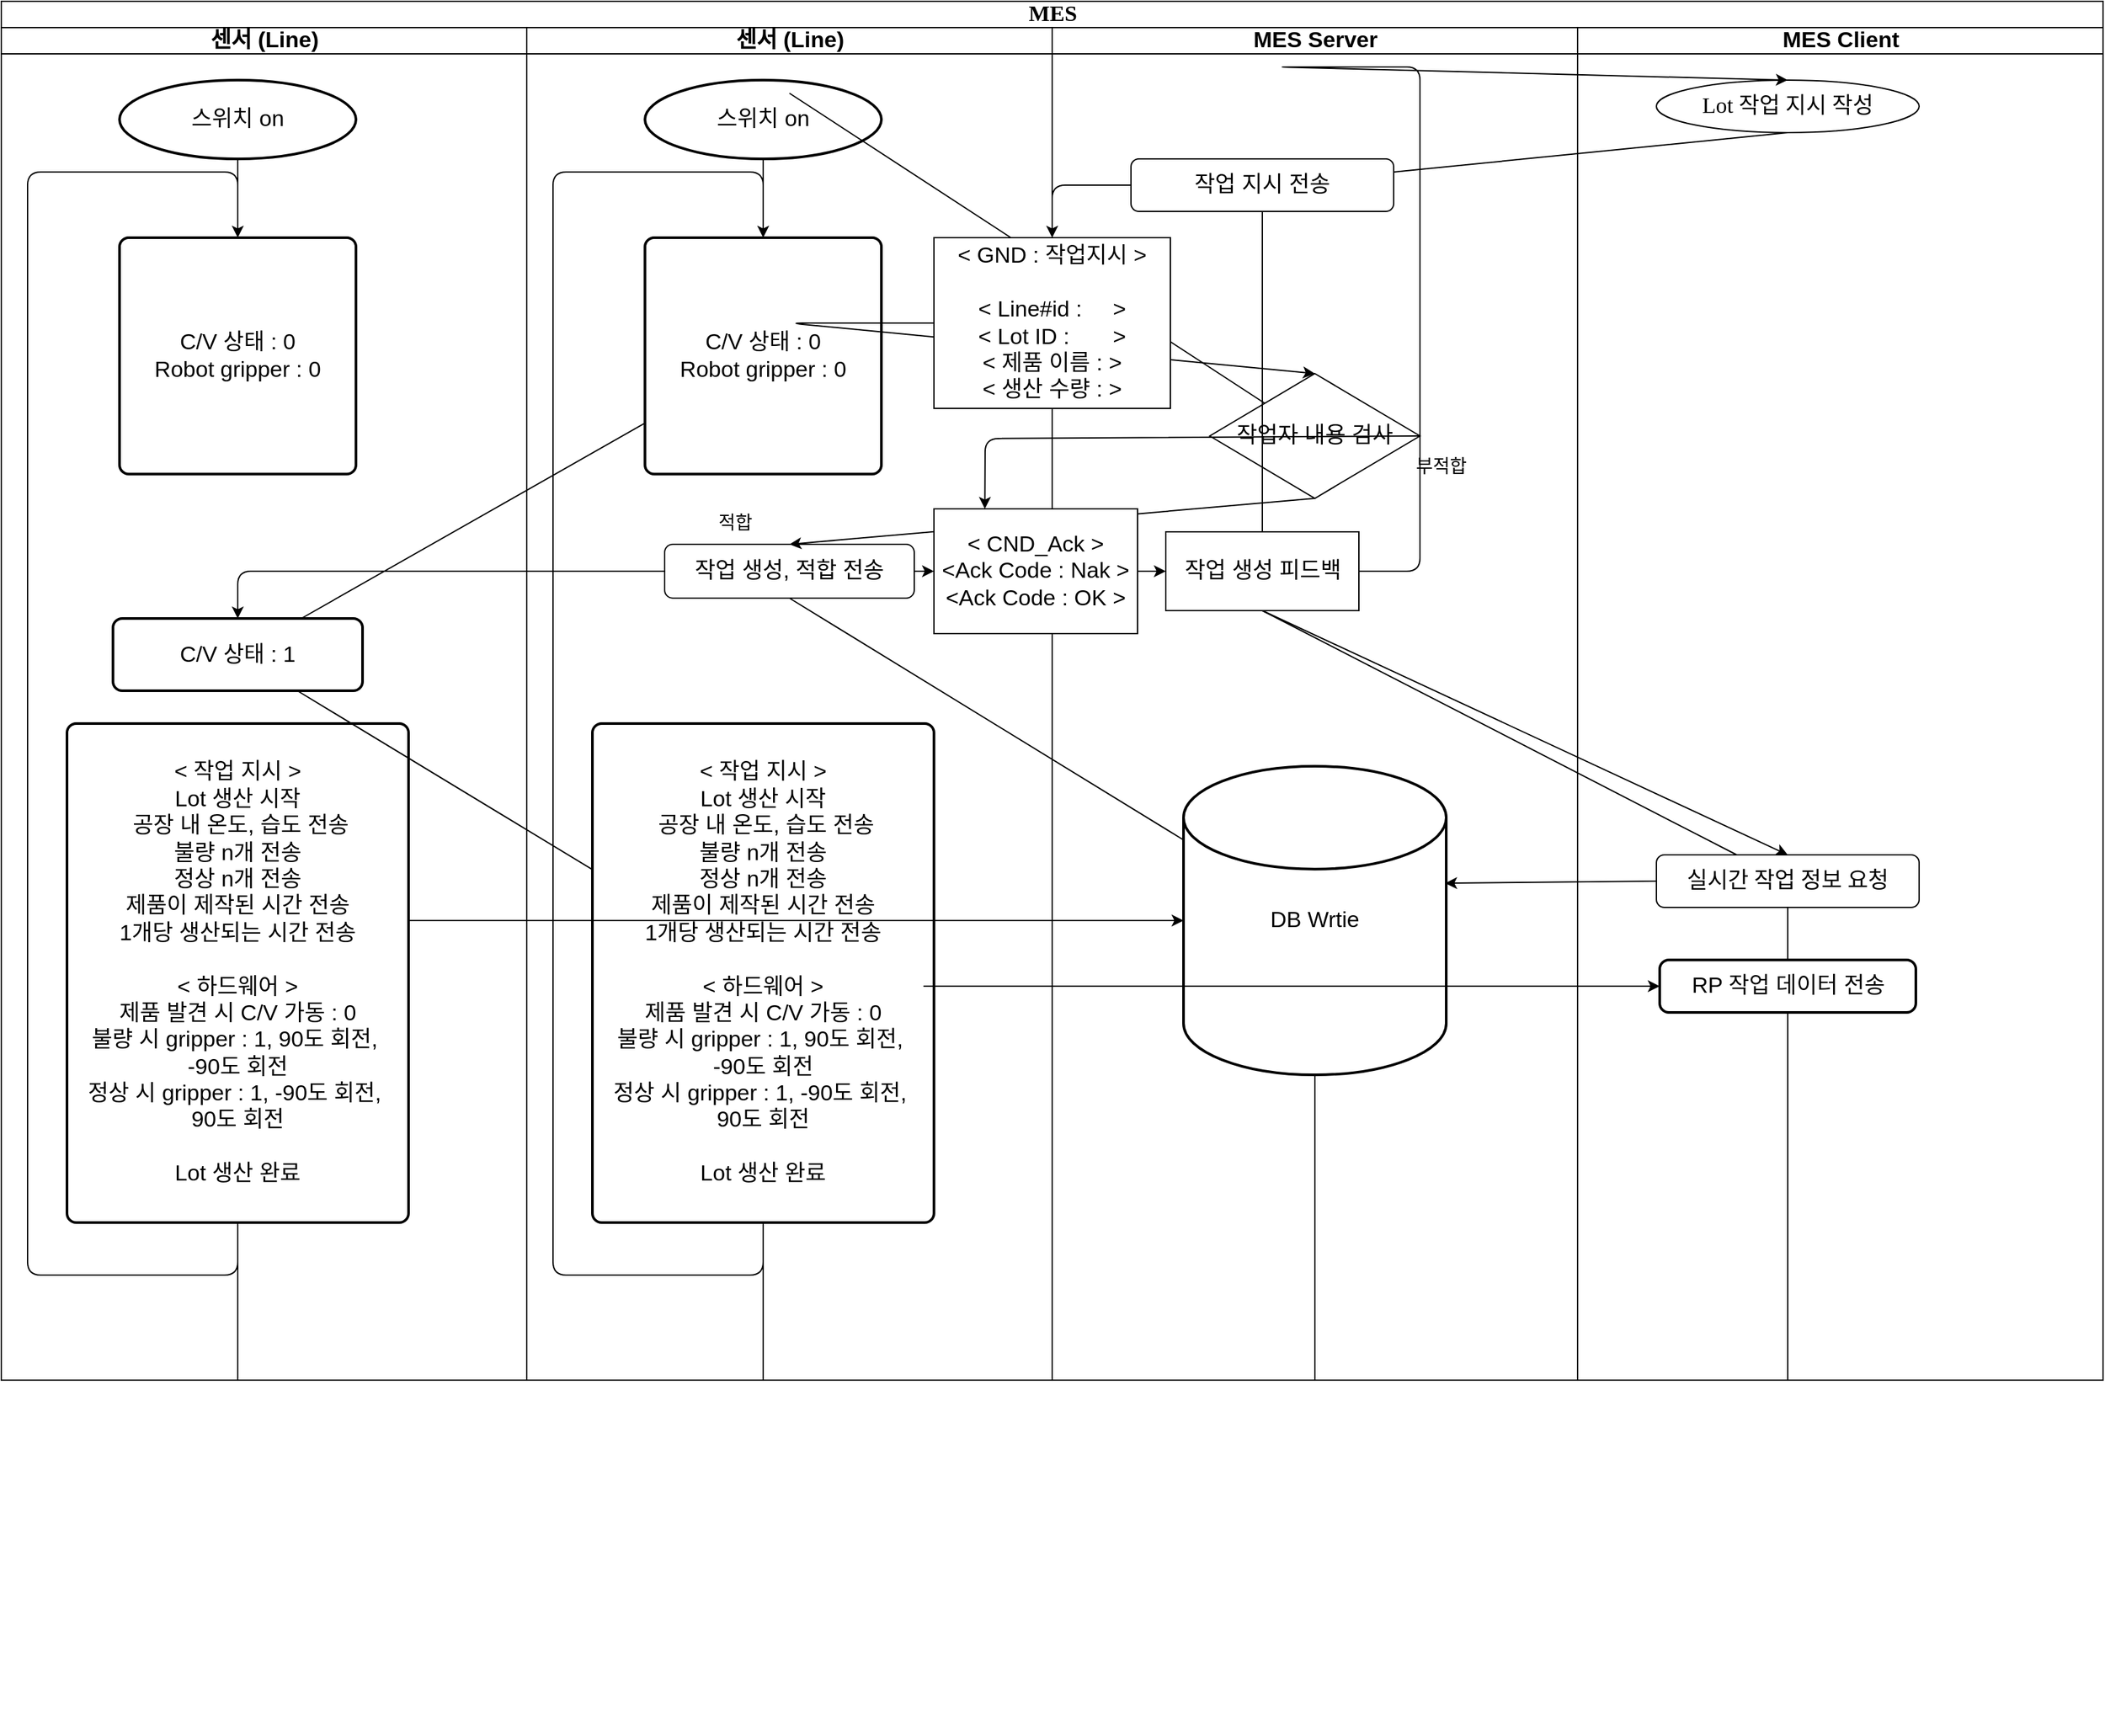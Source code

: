 <mxfile version="12.0.0" type="google" pages="2"><diagram name="Page-1" id="74e2e168-ea6b-b213-b513-2b3c1d86103e"><mxGraphModel dx="1264" dy="566" grid="1" gridSize="10" guides="1" tooltips="1" connect="1" arrows="1" fold="1" page="1" pageScale="1" pageWidth="1169" pageHeight="827" background="#ffffff" math="0" shadow="0"><root><mxCell id="0"/><mxCell id="1" parent="0"/><mxCell id="gubwPA5JRi_TpJEfl_C_-16" value="" style="endArrow=classic;html=1;fontSize=17;exitX=1;exitY=0.5;exitDx=0;exitDy=0;entryX=0;entryY=0.5;entryDx=0;entryDy=0;" parent="1" source="vk9GeCcRr89rzRbJuQPP-20" target="gubwPA5JRi_TpJEfl_C_-3" edge="1"><mxGeometry width="50" height="50" relative="1" as="geometry"><mxPoint x="40" y="1020" as="sourcePoint"/><mxPoint x="940" y="499" as="targetPoint"/></mxGeometry></mxCell><mxCell id="vk9GeCcRr89rzRbJuQPP-17" value="" style="group;direction=west;fontSize=17;fillColor=none;" parent="1" connectable="0" vertex="1"><mxGeometry x="40" y="50" width="1200" height="1320" as="geometry"/></mxCell><mxCell id="77e6c97f196da883-1" value="MES" style="swimlane;html=1;childLayout=stackLayout;startSize=20;rounded=0;shadow=0;labelBackgroundColor=none;strokeColor=#000000;strokeWidth=1;fillColor=#ffffff;fontFamily=Verdana;fontSize=17;fontColor=#000000;align=center;" parent="vk9GeCcRr89rzRbJuQPP-17" vertex="1"><mxGeometry width="1600" height="1050" as="geometry"/></mxCell><mxCell id="Pvxcg1x55W-fdGWpypqt-1" value="센서 (Line)" style="swimlane;html=1;startSize=20;fontSize=17;" vertex="1" parent="77e6c97f196da883-1"><mxGeometry y="20" width="400" height="1030" as="geometry"/></mxCell><mxCell id="Pvxcg1x55W-fdGWpypqt-2" value="" style="endArrow=none;html=1;fontSize=17;" edge="1" parent="Pvxcg1x55W-fdGWpypqt-1" source="Pvxcg1x55W-fdGWpypqt-6"><mxGeometry width="50" height="50" relative="1" as="geometry"><mxPoint x="180" y="1170" as="sourcePoint"/><mxPoint x="180" y="50" as="targetPoint"/></mxGeometry></mxCell><mxCell id="Pvxcg1x55W-fdGWpypqt-3" value="C/V 상태 : 0&lt;br&gt;Robot gripper : 0" style="rounded=1;whiteSpace=wrap;html=1;absoluteArcSize=1;arcSize=14;strokeWidth=2;fontSize=17;" vertex="1" parent="Pvxcg1x55W-fdGWpypqt-1"><mxGeometry x="90" y="160" width="180" height="180" as="geometry"/></mxCell><mxCell id="Pvxcg1x55W-fdGWpypqt-4" value="&amp;lt; 작업 지시 &amp;gt;&lt;br style=&quot;font-size: 17px&quot;&gt;Lot 생산 시작&lt;br style=&quot;font-size: 17px&quot;&gt;&amp;nbsp;공장 내 온도, 습도 전송&lt;br style=&quot;font-size: 17px&quot;&gt;불량 n개 전송&lt;br style=&quot;font-size: 17px&quot;&gt;정상 n개 전송&lt;br style=&quot;font-size: 17px&quot;&gt;제품이 제작된 시간 전송&lt;br&gt;1개당 생산되는 시간 전송&lt;br&gt;&lt;br&gt;&amp;lt; 하드웨어 &amp;gt;&lt;br&gt;제품 발견 시 C/V 가동 : 0&lt;br&gt;불량 시 gripper : 1, 90도 회전,&amp;nbsp;&lt;br&gt;-90도 회전&lt;br&gt;정상 시 gripper : 1, -90도 회전,&amp;nbsp;&lt;br&gt;90도 회전&lt;br&gt;&lt;br style=&quot;font-size: 17px&quot;&gt;Lot 생산 완료" style="rounded=1;whiteSpace=wrap;html=1;absoluteArcSize=1;arcSize=14;strokeWidth=2;fontSize=17;" vertex="1" parent="Pvxcg1x55W-fdGWpypqt-1"><mxGeometry x="50" y="530" width="260" height="380" as="geometry"/></mxCell><mxCell id="Pvxcg1x55W-fdGWpypqt-5" value="" style="endArrow=none;html=1;fontSize=17;" edge="1" parent="Pvxcg1x55W-fdGWpypqt-1" target="Pvxcg1x55W-fdGWpypqt-4"><mxGeometry width="50" height="50" relative="1" as="geometry"><mxPoint x="180" y="1030" as="sourcePoint"/><mxPoint x="220" y="330" as="targetPoint"/></mxGeometry></mxCell><mxCell id="Pvxcg1x55W-fdGWpypqt-6" value="스위치 on" style="strokeWidth=2;html=1;shape=mxgraph.flowchart.start_1;whiteSpace=wrap;fontSize=17;" vertex="1" parent="Pvxcg1x55W-fdGWpypqt-1"><mxGeometry x="90" y="40" width="180" height="60" as="geometry"/></mxCell><mxCell id="Pvxcg1x55W-fdGWpypqt-7" value="" style="endArrow=none;html=1;fontSize=17;" edge="1" parent="Pvxcg1x55W-fdGWpypqt-1" source="Pvxcg1x55W-fdGWpypqt-3" target="Pvxcg1x55W-fdGWpypqt-6"><mxGeometry width="50" height="50" relative="1" as="geometry"><mxPoint x="220" y="190" as="sourcePoint"/><mxPoint x="220" y="120" as="targetPoint"/></mxGeometry></mxCell><mxCell id="Pvxcg1x55W-fdGWpypqt-8" value="" style="endArrow=classic;html=1;fontSize=17;exitX=0.5;exitY=1;exitDx=0;exitDy=0;entryX=0.5;entryY=0;entryDx=0;entryDy=0;" edge="1" parent="Pvxcg1x55W-fdGWpypqt-1" source="Pvxcg1x55W-fdGWpypqt-4" target="Pvxcg1x55W-fdGWpypqt-3"><mxGeometry width="50" height="50" relative="1" as="geometry"><mxPoint y="1370" as="sourcePoint"/><mxPoint x="20" y="110" as="targetPoint"/><Array as="points"><mxPoint x="180" y="950"/><mxPoint x="20" y="950"/><mxPoint x="20" y="110"/><mxPoint x="180" y="110"/></Array></mxGeometry></mxCell><mxCell id="77e6c97f196da883-2" value="센서 (Line)" style="swimlane;html=1;startSize=20;fontSize=17;" parent="77e6c97f196da883-1" vertex="1"><mxGeometry x="400" y="20" width="400" height="1030" as="geometry"/></mxCell><mxCell id="t3_g6QSJUSw9EBI0xPit-4" value="" style="endArrow=none;html=1;fontSize=17;" parent="77e6c97f196da883-2" source="raADv7ejNgAROIslG55u-12" edge="1"><mxGeometry width="50" height="50" relative="1" as="geometry"><mxPoint x="180" y="1170" as="sourcePoint"/><mxPoint x="180" y="50" as="targetPoint"/></mxGeometry></mxCell><mxCell id="raADv7ejNgAROIslG55u-9" value="C/V 상태 : 0&lt;br&gt;Robot gripper : 0" style="rounded=1;whiteSpace=wrap;html=1;absoluteArcSize=1;arcSize=14;strokeWidth=2;fontSize=17;" parent="77e6c97f196da883-2" vertex="1"><mxGeometry x="90" y="160" width="180" height="180" as="geometry"/></mxCell><mxCell id="raADv7ejNgAROIslG55u-8" value="&amp;lt; 작업 지시 &amp;gt;&lt;br style=&quot;font-size: 17px&quot;&gt;Lot 생산 시작&lt;br style=&quot;font-size: 17px&quot;&gt;&amp;nbsp;공장 내 온도, 습도 전송&lt;br style=&quot;font-size: 17px&quot;&gt;불량 n개 전송&lt;br style=&quot;font-size: 17px&quot;&gt;정상 n개 전송&lt;br style=&quot;font-size: 17px&quot;&gt;제품이 제작된 시간 전송&lt;br&gt;1개당 생산되는 시간 전송&lt;br&gt;&lt;br&gt;&amp;lt; 하드웨어 &amp;gt;&lt;br&gt;제품 발견 시 C/V 가동 : 0&lt;br&gt;불량 시 gripper : 1, 90도 회전,&amp;nbsp;&lt;br&gt;-90도 회전&lt;br&gt;정상 시 gripper : 1, -90도 회전,&amp;nbsp;&lt;br&gt;90도 회전&lt;br&gt;&lt;br style=&quot;font-size: 17px&quot;&gt;Lot 생산 완료" style="rounded=1;whiteSpace=wrap;html=1;absoluteArcSize=1;arcSize=14;strokeWidth=2;fontSize=17;" parent="77e6c97f196da883-2" vertex="1"><mxGeometry x="50" y="530" width="260" height="380" as="geometry"/></mxCell><mxCell id="raADv7ejNgAROIslG55u-11" value="" style="endArrow=none;html=1;fontSize=17;" parent="77e6c97f196da883-2" target="raADv7ejNgAROIslG55u-8" edge="1"><mxGeometry width="50" height="50" relative="1" as="geometry"><mxPoint x="180" y="1030" as="sourcePoint"/><mxPoint x="220" y="330" as="targetPoint"/></mxGeometry></mxCell><mxCell id="raADv7ejNgAROIslG55u-12" value="스위치 on" style="strokeWidth=2;html=1;shape=mxgraph.flowchart.start_1;whiteSpace=wrap;fontSize=17;" parent="77e6c97f196da883-2" vertex="1"><mxGeometry x="90" y="40" width="180" height="60" as="geometry"/></mxCell><mxCell id="raADv7ejNgAROIslG55u-13" value="" style="endArrow=none;html=1;fontSize=17;" parent="77e6c97f196da883-2" source="raADv7ejNgAROIslG55u-9" target="raADv7ejNgAROIslG55u-12" edge="1"><mxGeometry width="50" height="50" relative="1" as="geometry"><mxPoint x="220" y="190" as="sourcePoint"/><mxPoint x="220" y="120" as="targetPoint"/></mxGeometry></mxCell><mxCell id="raADv7ejNgAROIslG55u-28" value="" style="endArrow=classic;html=1;fontSize=17;exitX=0.5;exitY=1;exitDx=0;exitDy=0;entryX=0.5;entryY=0;entryDx=0;entryDy=0;" parent="77e6c97f196da883-2" source="raADv7ejNgAROIslG55u-8" target="raADv7ejNgAROIslG55u-9" edge="1"><mxGeometry width="50" height="50" relative="1" as="geometry"><mxPoint y="1370" as="sourcePoint"/><mxPoint x="20" y="110" as="targetPoint"/><Array as="points"><mxPoint x="180" y="950"/><mxPoint x="20" y="950"/><mxPoint x="20" y="110"/><mxPoint x="180" y="110"/></Array></mxGeometry></mxCell><mxCell id="77e6c97f196da883-3" value="MES Server" style="swimlane;html=1;startSize=20;fontSize=17;" parent="77e6c97f196da883-1" vertex="1"><mxGeometry x="800" y="20" width="400" height="1030" as="geometry"/></mxCell><mxCell id="vk9GeCcRr89rzRbJuQPP-9" value="작업자 내용 검사" style="rhombus;whiteSpace=wrap;html=1;fontSize=17;" parent="77e6c97f196da883-3" vertex="1"><mxGeometry x="120" y="263.5" width="160" height="95" as="geometry"/></mxCell><mxCell id="gubwPA5JRi_TpJEfl_C_-59" value="부적합" style="text;html=1;resizable=0;points=[];autosize=1;align=left;verticalAlign=top;spacingTop=-4;fontSize=14;" parent="77e6c97f196da883-3" vertex="1"><mxGeometry x="275" y="323" width="60" height="20" as="geometry"/></mxCell><mxCell id="1dl38r8jCX4OMPijjZRD-14" value="DB Wrtie" style="strokeWidth=2;html=1;shape=mxgraph.flowchart.database;whiteSpace=wrap;fontFamily=Helvetica;fontSize=17;fontColor=#000000;align=center;strokeColor=#000000;fillColor=#ffffff;" parent="77e6c97f196da883-3" vertex="1"><mxGeometry x="100" y="562.5" width="200" height="235" as="geometry"/></mxCell><mxCell id="gubwPA5JRi_TpJEfl_C_-32" value="" style="endArrow=none;html=1;fontSize=17;exitX=0.5;exitY=1;exitDx=0;exitDy=0;entryX=0.5;entryY=1;entryDx=0;entryDy=0;entryPerimeter=0;" parent="77e6c97f196da883-3" source="77e6c97f196da883-3" target="1dl38r8jCX4OMPijjZRD-14" edge="1"><mxGeometry width="50" height="50" relative="1" as="geometry"><mxPoint x="180" y="1170" as="sourcePoint"/><mxPoint x="200" y="860" as="targetPoint"/><Array as="points"/></mxGeometry></mxCell><mxCell id="77e6c97f196da883-4" value="MES Client" style="swimlane;html=1;startSize=20;fontSize=17;" parent="77e6c97f196da883-1" vertex="1"><mxGeometry x="1200" y="20" width="400" height="1030" as="geometry"/></mxCell><mxCell id="77e6c97f196da883-12" value="Lot 작업 지시 작성" style="strokeWidth=1;html=1;shape=mxgraph.flowchart.start_2;whiteSpace=wrap;shadow=0;fontFamily=Verdana;fontSize=17;fontColor=#000000;align=center;strokeColor=#000000;fillColor=#ffffff;" parent="77e6c97f196da883-4" vertex="1"><mxGeometry x="60" y="40" width="200" height="40" as="geometry"/></mxCell><mxCell id="77e6c97f196da883-14" value="실시간 작업 정보 요청" style="rounded=1;whiteSpace=wrap;html=1;shadow=0;labelBackgroundColor=none;strokeColor=#000000;strokeWidth=1;fillColor=#ffffff;fontFamily=Verdana;fontSize=17;fontColor=#000000;align=center;" parent="77e6c97f196da883-4" vertex="1"><mxGeometry x="60" y="630" width="200" height="40" as="geometry"/></mxCell><mxCell id="gubwPA5JRi_TpJEfl_C_-18" value="" style="endArrow=none;html=1;entryX=0.5;entryY=1;entryDx=0;entryDy=0;fontSize=17;" parent="77e6c97f196da883-4" target="77e6c97f196da883-14" edge="1"><mxGeometry width="50" height="50" relative="1" as="geometry"><mxPoint x="160" y="1030" as="sourcePoint"/><mxPoint x="-140" y="670" as="targetPoint"/></mxGeometry></mxCell><mxCell id="1dl38r8jCX4OMPijjZRD-32" value="" style="edgeStyle=orthogonalEdgeStyle;rounded=0;orthogonalLoop=1;jettySize=auto;html=1;" parent="77e6c97f196da883-4" edge="1"><mxGeometry relative="1" as="geometry"/></mxCell><mxCell id="raADv7ejNgAROIslG55u-26" value="RP 작업 데이터 전송" style="rounded=1;whiteSpace=wrap;html=1;absoluteArcSize=1;arcSize=14;strokeWidth=2;fontSize=17;" parent="77e6c97f196da883-4" vertex="1"><mxGeometry x="62.5" y="710" width="195" height="40" as="geometry"/></mxCell><mxCell id="gubwPA5JRi_TpJEfl_C_-33" value="" style="endArrow=classic;html=1;fontSize=17;exitX=0;exitY=0.5;exitDx=0;exitDy=0;entryX=0.996;entryY=0.379;entryDx=0;entryDy=0;entryPerimeter=0;" parent="77e6c97f196da883-1" source="77e6c97f196da883-14" target="1dl38r8jCX4OMPijjZRD-14" edge="1"><mxGeometry width="50" height="50" relative="1" as="geometry"><mxPoint y="1310" as="sourcePoint"/><mxPoint x="960" y="1170" as="targetPoint"/></mxGeometry></mxCell><mxCell id="raADv7ejNgAROIslG55u-25" value="" style="endArrow=classic;html=1;fontSize=17;entryX=0;entryY=0.5;entryDx=0;entryDy=0;" parent="77e6c97f196da883-1" target="raADv7ejNgAROIslG55u-26" edge="1"><mxGeometry width="50" height="50" relative="1" as="geometry"><mxPoint x="702" y="750" as="sourcePoint"/><mxPoint x="860" y="632" as="targetPoint"/></mxGeometry></mxCell><mxCell id="1dl38r8jCX4OMPijjZRD-26" value="" style="endArrow=classic;html=1;entryX=0;entryY=0.5;entryDx=0;entryDy=0;entryPerimeter=0;" parent="77e6c97f196da883-1" target="1dl38r8jCX4OMPijjZRD-14" edge="1"><mxGeometry width="50" height="50" relative="1" as="geometry"><mxPoint x="310" y="700" as="sourcePoint"/><mxPoint x="480" y="965.5" as="targetPoint"/></mxGeometry></mxCell><mxCell id="vk9GeCcRr89rzRbJuQPP-7" value="" style="endArrow=none;html=1;entryX=0.5;entryY=1;entryDx=0;entryDy=0;fontSize=17;" parent="vk9GeCcRr89rzRbJuQPP-17" source="vk9GeCcRr89rzRbJuQPP-1" target="77e6c97f196da883-12" edge="1"><mxGeometry width="50" height="50" relative="1" as="geometry"><mxPoint x="900" y="1140" as="sourcePoint"/><mxPoint x="900" y="120" as="targetPoint"/></mxGeometry></mxCell><mxCell id="vk9GeCcRr89rzRbJuQPP-8" value="" style="endArrow=classic;html=1;fontSize=17;entryX=0.5;entryY=0;entryDx=0;entryDy=0;exitX=0;exitY=0.5;exitDx=0;exitDy=0;" parent="vk9GeCcRr89rzRbJuQPP-17" source="gubwPA5JRi_TpJEfl_C_-8" target="vk9GeCcRr89rzRbJuQPP-9" edge="1"><mxGeometry width="50" height="50" relative="1" as="geometry"><mxPoint x="630" y="240" as="sourcePoint"/><mxPoint x="540" y="280" as="targetPoint"/><Array as="points"><mxPoint x="600" y="245"/></Array></mxGeometry></mxCell><mxCell id="vk9GeCcRr89rzRbJuQPP-13" value="" style="endArrow=none;html=1;fontSize=17;" parent="vk9GeCcRr89rzRbJuQPP-17" source="vk9GeCcRr89rzRbJuQPP-9" edge="1"><mxGeometry width="50" height="50" relative="1" as="geometry"><mxPoint x="540" y="760" as="sourcePoint"/><mxPoint x="600" y="70" as="targetPoint"/></mxGeometry></mxCell><mxCell id="gubwPA5JRi_TpJEfl_C_-5" value="작업 생성, 적합 전송" style="rounded=1;whiteSpace=wrap;html=1;fontSize=17;" parent="vk9GeCcRr89rzRbJuQPP-17" vertex="1"><mxGeometry x="505" y="413.5" width="190" height="41" as="geometry"/></mxCell><mxCell id="gubwPA5JRi_TpJEfl_C_-4" value="" style="endArrow=classic;html=1;exitX=0.5;exitY=1;exitDx=0;exitDy=0;entryX=0.5;entryY=0;entryDx=0;entryDy=0;fontSize=17;" parent="vk9GeCcRr89rzRbJuQPP-17" source="vk9GeCcRr89rzRbJuQPP-9" target="gubwPA5JRi_TpJEfl_C_-5" edge="1"><mxGeometry width="50" height="50" relative="1" as="geometry"><mxPoint x="10" y="860" as="sourcePoint"/><mxPoint x="554" y="420" as="targetPoint"/></mxGeometry></mxCell><mxCell id="gubwPA5JRi_TpJEfl_C_-8" value="&amp;lt; GND : 작업지시 &amp;gt;&lt;br&gt;&lt;br style=&quot;font-size: 17px&quot;&gt;&amp;lt; Line#id :&amp;nbsp; &amp;nbsp; &amp;nbsp;&amp;gt;&lt;br style=&quot;font-size: 17px&quot;&gt;&amp;lt; Lot ID :&amp;nbsp; &amp;nbsp; &amp;nbsp; &amp;nbsp;&amp;gt;&lt;br&gt;&amp;lt; 제품 이름 : &amp;gt;&lt;br style=&quot;font-size: 17px&quot;&gt;&amp;lt; 생산 수량 : &amp;gt;" style="rounded=0;whiteSpace=wrap;html=1;fontSize=17;" parent="vk9GeCcRr89rzRbJuQPP-17" vertex="1"><mxGeometry x="710" y="180" width="180" height="130" as="geometry"/></mxCell><mxCell id="gubwPA5JRi_TpJEfl_C_-11" value="" style="endArrow=classic;html=1;fontSize=17;exitX=0;exitY=0.5;exitDx=0;exitDy=0;entryX=0.5;entryY=0;entryDx=0;entryDy=0;" parent="vk9GeCcRr89rzRbJuQPP-17" source="vk9GeCcRr89rzRbJuQPP-1" target="gubwPA5JRi_TpJEfl_C_-8" edge="1"><mxGeometry width="50" height="50" relative="1" as="geometry"><mxPoint x="898" y="236" as="sourcePoint"/><mxPoint x="810" y="236" as="targetPoint"/><Array as="points"><mxPoint x="800" y="140"/></Array></mxGeometry></mxCell><mxCell id="vk9GeCcRr89rzRbJuQPP-1" value="작업 지시 전송" style="rounded=1;whiteSpace=wrap;html=1;arcSize=15;fontSize=17;" parent="vk9GeCcRr89rzRbJuQPP-17" vertex="1"><mxGeometry x="860" y="120" width="200" height="40" as="geometry"/></mxCell><mxCell id="gubwPA5JRi_TpJEfl_C_-19" value="" style="endArrow=none;html=1;entryX=0.5;entryY=1;entryDx=0;entryDy=0;fontSize=17;" parent="vk9GeCcRr89rzRbJuQPP-17" source="gubwPA5JRi_TpJEfl_C_-3" target="vk9GeCcRr89rzRbJuQPP-1" edge="1"><mxGeometry width="50" height="50" relative="1" as="geometry"><mxPoint x="940" y="700" as="sourcePoint"/><mxPoint x="940" y="150" as="targetPoint"/></mxGeometry></mxCell><mxCell id="gubwPA5JRi_TpJEfl_C_-3" value="작업 생성 피드백" style="text;html=1;strokeColor=#000000;fillColor=none;align=center;verticalAlign=middle;whiteSpace=wrap;rounded=0;fontSize=17;" parent="vk9GeCcRr89rzRbJuQPP-17" vertex="1"><mxGeometry x="886.5" y="404" width="147" height="60" as="geometry"/></mxCell><mxCell id="raADv7ejNgAROIslG55u-2" value="" style="endArrow=none;html=1;entryX=0.5;entryY=1;entryDx=0;entryDy=0;fontSize=17;" parent="vk9GeCcRr89rzRbJuQPP-17" source="77e6c97f196da883-14" target="gubwPA5JRi_TpJEfl_C_-3" edge="1"><mxGeometry width="50" height="50" relative="1" as="geometry"><mxPoint x="940" y="663" as="sourcePoint"/><mxPoint x="940" y="210" as="targetPoint"/></mxGeometry></mxCell><mxCell id="raADv7ejNgAROIslG55u-30" value="C/V 상태 : 1" style="rounded=1;whiteSpace=wrap;html=1;absoluteArcSize=1;arcSize=14;strokeWidth=2;fontSize=17;" parent="vk9GeCcRr89rzRbJuQPP-17" vertex="1"><mxGeometry x="85" y="470" width="190" height="55" as="geometry"/></mxCell><mxCell id="raADv7ejNgAROIslG55u-31" value="" style="endArrow=none;html=1;fontSize=17;" parent="vk9GeCcRr89rzRbJuQPP-17" source="raADv7ejNgAROIslG55u-8" target="raADv7ejNgAROIslG55u-30" edge="1"><mxGeometry width="50" height="50" relative="1" as="geometry"><mxPoint x="220" y="595" as="sourcePoint"/><mxPoint x="220" y="430" as="targetPoint"/></mxGeometry></mxCell><mxCell id="raADv7ejNgAROIslG55u-10" value="" style="endArrow=none;html=1;fontSize=17;" parent="vk9GeCcRr89rzRbJuQPP-17" source="raADv7ejNgAROIslG55u-30" target="raADv7ejNgAROIslG55u-9" edge="1"><mxGeometry width="50" height="50" relative="1" as="geometry"><mxPoint x="220" y="890" as="sourcePoint"/><mxPoint x="220" y="140" as="targetPoint"/></mxGeometry></mxCell><mxCell id="raADv7ejNgAROIslG55u-32" value="" style="endArrow=classic;html=1;exitX=0;exitY=0.5;exitDx=0;exitDy=0;entryX=0.5;entryY=0;entryDx=0;entryDy=0;" parent="vk9GeCcRr89rzRbJuQPP-17" source="gubwPA5JRi_TpJEfl_C_-5" target="raADv7ejNgAROIslG55u-30" edge="1"><mxGeometry width="50" height="50" relative="1" as="geometry"><mxPoint x="545" y="484.0" as="sourcePoint"/><mxPoint x="220" y="575" as="targetPoint"/><Array as="points"><mxPoint x="180" y="434"/></Array></mxGeometry></mxCell><mxCell id="gubwPA5JRi_TpJEfl_C_-6" value="" style="endArrow=none;html=1;fontSize=17;entryX=0.5;entryY=1;entryDx=0;entryDy=0;" parent="vk9GeCcRr89rzRbJuQPP-17" source="1dl38r8jCX4OMPijjZRD-14" target="gubwPA5JRi_TpJEfl_C_-5" edge="1"><mxGeometry width="50" height="50" relative="1" as="geometry"><mxPoint x="540" y="1130" as="sourcePoint"/><mxPoint x="554" y="427" as="targetPoint"/><Array as="points"/></mxGeometry></mxCell><mxCell id="raADv7ejNgAROIslG55u-34" value="" style="endArrow=classic;html=1;fontSize=17;exitX=1;exitY=0.5;exitDx=0;exitDy=0;entryX=0.5;entryY=0;entryDx=0;entryDy=0;entryPerimeter=0;" parent="vk9GeCcRr89rzRbJuQPP-17" source="gubwPA5JRi_TpJEfl_C_-3" target="77e6c97f196da883-12" edge="1"><mxGeometry width="50" height="50" relative="1" as="geometry"><mxPoint y="1390" as="sourcePoint"/><mxPoint x="1110" y="104.706" as="targetPoint"/><Array as="points"><mxPoint x="1080" y="434"/><mxPoint x="1080" y="50"/><mxPoint x="970" y="50"/></Array></mxGeometry></mxCell><mxCell id="raADv7ejNgAROIslG55u-36" value="" style="endArrow=classic;html=1;fontSize=17;exitX=0.5;exitY=1;exitDx=0;exitDy=0;entryX=0.5;entryY=0;entryDx=0;entryDy=0;" parent="vk9GeCcRr89rzRbJuQPP-17" source="gubwPA5JRi_TpJEfl_C_-3" target="77e6c97f196da883-14" edge="1"><mxGeometry width="50" height="50" relative="1" as="geometry"><mxPoint x="930" y="500" as="sourcePoint"/><mxPoint x="50" y="1340" as="targetPoint"/></mxGeometry></mxCell><mxCell id="vk9GeCcRr89rzRbJuQPP-19" value="" style="endArrow=classic;html=1;exitX=1;exitY=0.5;exitDx=0;exitDy=0;fontSize=17;entryX=0.25;entryY=0;entryDx=0;entryDy=0;" parent="1" source="vk9GeCcRr89rzRbJuQPP-9" target="vk9GeCcRr89rzRbJuQPP-20" edge="1"><mxGeometry width="50" height="50" relative="1" as="geometry"><mxPoint x="50" y="990" as="sourcePoint"/><mxPoint x="690" y="383" as="targetPoint"/><Array as="points"><mxPoint x="789" y="383"/></Array></mxGeometry></mxCell><mxCell id="gubwPA5JRi_TpJEfl_C_-60" value="적합" style="text;html=1;resizable=0;points=[];autosize=1;align=left;verticalAlign=top;spacingTop=-4;fontSize=14;" parent="1" vertex="1"><mxGeometry x="584" y="436" width="40" height="20" as="geometry"/></mxCell><mxCell id="vk9GeCcRr89rzRbJuQPP-20" value="&amp;lt; CND_Ack &amp;gt;&lt;br&gt;&amp;lt;Ack Code : Nak &amp;gt;&lt;br&gt;&amp;lt;Ack Code : OK &amp;gt;" style="rounded=0;whiteSpace=wrap;html=1;fontSize=17;" parent="1" vertex="1"><mxGeometry x="750" y="436.5" width="155" height="95" as="geometry"/></mxCell><mxCell id="raADv7ejNgAROIslG55u-1" value="" style="endArrow=classic;html=1;fontSize=17;exitX=1;exitY=0.5;exitDx=0;exitDy=0;" parent="1" source="gubwPA5JRi_TpJEfl_C_-5" target="vk9GeCcRr89rzRbJuQPP-20" edge="1"><mxGeometry width="50" height="50" relative="1" as="geometry"><mxPoint x="675" y="499.5" as="sourcePoint"/><mxPoint x="940" y="499.0" as="targetPoint"/></mxGeometry></mxCell></root></mxGraphModel></diagram><diagram id="bXt4N-BcIim5hsqzDoGL" name="Page-2"><mxGraphModel dx="1408" dy="780" grid="1" gridSize="10" guides="1" tooltips="1" connect="1" arrows="1" fold="1" page="1" pageScale="1" pageWidth="1169" pageHeight="827" math="0" shadow="0"><root><mxCell id="ecRC4fWrDCxOPMJqzGfW-0"/><mxCell id="ecRC4fWrDCxOPMJqzGfW-1" parent="ecRC4fWrDCxOPMJqzGfW-0"/><mxCell id="SWCGxGgZJA-rAUc_jYhU-0" value="" style="endArrow=classic;html=1;exitX=1;exitY=0.5;exitDx=0;exitDy=0;fontSize=17;" parent="ecRC4fWrDCxOPMJqzGfW-1" source="SWCGxGgZJA-rAUc_jYhU-69" edge="1"><mxGeometry width="50" height="50" relative="1" as="geometry"><mxPoint x="50" y="910" as="sourcePoint"/><mxPoint x="940" y="380" as="targetPoint"/></mxGeometry></mxCell><mxCell id="SWCGxGgZJA-rAUc_jYhU-1" value="&amp;lt; CND_Ack &amp;gt;&lt;br style=&quot;font-size: 17px;&quot;&gt;&amp;lt;Ack code : Nak &amp;gt;" style="text;html=1;strokeColor=#000000;fillColor=none;align=center;verticalAlign=middle;whiteSpace=wrap;rounded=0;fontSize=17;" parent="ecRC4fWrDCxOPMJqzGfW-1" vertex="1"><mxGeometry x="783" y="410" width="147" height="60" as="geometry"/></mxCell><mxCell id="SWCGxGgZJA-rAUc_jYhU-2" value="" style="endArrow=classic;html=1;fontSize=17;exitX=1;exitY=0.5;exitDx=0;exitDy=0;" parent="ecRC4fWrDCxOPMJqzGfW-1" source="SWCGxGgZJA-rAUc_jYhU-51" edge="1"><mxGeometry width="50" height="50" relative="1" as="geometry"><mxPoint x="40" y="1020" as="sourcePoint"/><mxPoint x="940" y="499.0" as="targetPoint"/></mxGeometry></mxCell><mxCell id="SWCGxGgZJA-rAUc_jYhU-3" value="" style="group;direction=west;fontSize=17;fillColor=none;" parent="ecRC4fWrDCxOPMJqzGfW-1" connectable="0" vertex="1"><mxGeometry x="40" y="50" width="1080" height="1300" as="geometry"/></mxCell><mxCell id="SWCGxGgZJA-rAUc_jYhU-4" value="MES" style="swimlane;html=1;childLayout=stackLayout;startSize=20;rounded=0;shadow=0;labelBackgroundColor=none;strokeColor=#000000;strokeWidth=1;fillColor=#ffffff;fontFamily=Verdana;fontSize=17;fontColor=#000000;align=center;" parent="SWCGxGgZJA-rAUc_jYhU-3" vertex="1"><mxGeometry width="1080" height="1300" as="geometry"/></mxCell><mxCell id="SWCGxGgZJA-rAUc_jYhU-5" value="센서 (Line)" style="swimlane;html=1;startSize=20;fontSize=17;" parent="SWCGxGgZJA-rAUc_jYhU-4" vertex="1"><mxGeometry y="20" width="360" height="1280" as="geometry"/></mxCell><mxCell id="SWCGxGgZJA-rAUc_jYhU-6" value="" style="endArrow=none;html=1;fontSize=17;" parent="SWCGxGgZJA-rAUc_jYhU-5" source="SWCGxGgZJA-rAUc_jYhU-11" edge="1"><mxGeometry width="50" height="50" relative="1" as="geometry"><mxPoint x="180" y="1170" as="sourcePoint"/><mxPoint x="180" y="50" as="targetPoint"/></mxGeometry></mxCell><mxCell id="SWCGxGgZJA-rAUc_jYhU-7" value="" style="endArrow=classic;html=1;fontSize=17;" parent="SWCGxGgZJA-rAUc_jYhU-5" edge="1"><mxGeometry width="50" height="50" relative="1" as="geometry"><mxPoint x="300" y="480" as="sourcePoint"/><mxPoint x="180" y="480" as="targetPoint"/><Array as="points"><mxPoint x="240" y="480"/></Array></mxGeometry></mxCell><mxCell id="SWCGxGgZJA-rAUc_jYhU-8" value="" style="endArrow=classic;html=1;fontSize=17;" parent="SWCGxGgZJA-rAUc_jYhU-5" target="SWCGxGgZJA-rAUc_jYhU-32" edge="1"><mxGeometry width="50" height="50" relative="1" as="geometry"><mxPoint x="540" y="480" as="sourcePoint"/><mxPoint x="220" y="540" as="targetPoint"/></mxGeometry></mxCell><mxCell id="SWCGxGgZJA-rAUc_jYhU-9" value="" style="endArrow=classic;html=1;" parent="SWCGxGgZJA-rAUc_jYhU-5" target="SWCGxGgZJA-rAUc_jYhU-20" edge="1"><mxGeometry width="50" height="50" relative="1" as="geometry"><mxPoint x="180" y="530" as="sourcePoint"/><mxPoint x="230" y="505" as="targetPoint"/></mxGeometry></mxCell><mxCell id="SWCGxGgZJA-rAUc_jYhU-10" value="" style="endArrow=classic;html=1;entryX=0;entryY=0.5;entryDx=0;entryDy=0;" parent="SWCGxGgZJA-rAUc_jYhU-5" target="SWCGxGgZJA-rAUc_jYhU-27" edge="1"><mxGeometry width="50" height="50" relative="1" as="geometry"><mxPoint x="180" y="985.5" as="sourcePoint"/><mxPoint x="290" y="943.5" as="targetPoint"/></mxGeometry></mxCell><mxCell id="SWCGxGgZJA-rAUc_jYhU-11" value="C/V on, off" style="strokeWidth=2;html=1;shape=mxgraph.flowchart.decision;whiteSpace=wrap;fontSize=14;" parent="SWCGxGgZJA-rAUc_jYhU-5" vertex="1"><mxGeometry x="100" y="800" width="160" height="100" as="geometry"/></mxCell><mxCell id="SWCGxGgZJA-rAUc_jYhU-12" value="" style="endArrow=none;html=1;fontSize=17;entryX=0.5;entryY=1;entryDx=0;entryDy=0;entryPerimeter=0;exitX=0.5;exitY=1;exitDx=0;exitDy=0;" parent="SWCGxGgZJA-rAUc_jYhU-5" source="SWCGxGgZJA-rAUc_jYhU-13" target="SWCGxGgZJA-rAUc_jYhU-11" edge="1"><mxGeometry width="50" height="50" relative="1" as="geometry"><mxPoint x="220" y="1240" as="sourcePoint"/><mxPoint x="220" y="120" as="targetPoint"/></mxGeometry></mxCell><mxCell id="SWCGxGgZJA-rAUc_jYhU-13" value="공장 내 온도 적합" style="rounded=1;whiteSpace=wrap;html=1;absoluteArcSize=1;arcSize=14;strokeWidth=2;fontSize=14;" parent="SWCGxGgZJA-rAUc_jYhU-5" vertex="1"><mxGeometry x="100" y="930" width="160" height="40" as="geometry"/></mxCell><mxCell id="SWCGxGgZJA-rAUc_jYhU-14" value="" style="endArrow=none;html=1;fontSize=17;entryX=0.5;entryY=1;entryDx=0;entryDy=0;entryPerimeter=0;exitX=0.5;exitY=1;exitDx=0;exitDy=0;" parent="SWCGxGgZJA-rAUc_jYhU-5" source="SWCGxGgZJA-rAUc_jYhU-5" target="SWCGxGgZJA-rAUc_jYhU-13" edge="1"><mxGeometry width="50" height="50" relative="1" as="geometry"><mxPoint x="220" y="1330" as="sourcePoint"/><mxPoint x="220" y="942" as="targetPoint"/></mxGeometry></mxCell><mxCell id="SWCGxGgZJA-rAUc_jYhU-15" value="" style="endArrow=classic;html=1;fontSize=14;exitX=0.5;exitY=1;exitDx=0;exitDy=0;exitPerimeter=0;entryX=0.5;entryY=0;entryDx=0;entryDy=0;" parent="SWCGxGgZJA-rAUc_jYhU-5" source="SWCGxGgZJA-rAUc_jYhU-11" target="SWCGxGgZJA-rAUc_jYhU-13" edge="1"><mxGeometry width="50" height="50" relative="1" as="geometry"><mxPoint y="1340" as="sourcePoint"/><mxPoint x="50" y="1290" as="targetPoint"/></mxGeometry></mxCell><mxCell id="SWCGxGgZJA-rAUc_jYhU-16" value="Off" style="text;html=1;resizable=0;points=[];autosize=1;align=left;verticalAlign=top;spacingTop=-4;fontSize=14;" parent="SWCGxGgZJA-rAUc_jYhU-5" vertex="1"><mxGeometry x="260" y="854" width="30" height="20" as="geometry"/></mxCell><mxCell id="SWCGxGgZJA-rAUc_jYhU-17" value="" style="endArrow=classic;html=1;fontSize=14;" parent="SWCGxGgZJA-rAUc_jYhU-4" edge="1"><mxGeometry width="50" height="50" relative="1" as="geometry"><mxPoint x="720" y="717" as="sourcePoint"/><mxPoint x="180" y="820" as="targetPoint"/><Array as="points"><mxPoint x="720" y="800"/><mxPoint x="180" y="800"/></Array></mxGeometry></mxCell><mxCell id="SWCGxGgZJA-rAUc_jYhU-18" value="MES Server" style="swimlane;html=1;startSize=20;fontSize=17;" parent="SWCGxGgZJA-rAUc_jYhU-4" vertex="1"><mxGeometry x="360" y="20" width="360" height="1280" as="geometry"/></mxCell><mxCell id="SWCGxGgZJA-rAUc_jYhU-19" value="작업자 내용 검사" style="rhombus;whiteSpace=wrap;html=1;fontSize=17;" parent="SWCGxGgZJA-rAUc_jYhU-18" vertex="1"><mxGeometry x="100" y="265.5" width="160" height="95" as="geometry"/></mxCell><mxCell id="SWCGxGgZJA-rAUc_jYhU-20" value="작업 지시_Ack" style="rounded=0;whiteSpace=wrap;html=1;fontSize=17;" parent="SWCGxGgZJA-rAUc_jYhU-18" vertex="1"><mxGeometry x="-70" y="510" width="140" height="40" as="geometry"/></mxCell><mxCell id="SWCGxGgZJA-rAUc_jYhU-21" value="" style="endArrow=classic;html=1;" parent="SWCGxGgZJA-rAUc_jYhU-18" edge="1"><mxGeometry width="50" height="50" relative="1" as="geometry"><mxPoint x="70" y="530" as="sourcePoint"/><mxPoint x="180" y="529.5" as="targetPoint"/></mxGeometry></mxCell><mxCell id="SWCGxGgZJA-rAUc_jYhU-22" value="" style="endArrow=classic;html=1;" parent="SWCGxGgZJA-rAUc_jYhU-18" target="SWCGxGgZJA-rAUc_jYhU-23" edge="1"><mxGeometry width="50" height="50" relative="1" as="geometry"><mxPoint x="-180" y="580" as="sourcePoint"/><mxPoint x="-170" y="485" as="targetPoint"/></mxGeometry></mxCell><mxCell id="SWCGxGgZJA-rAUc_jYhU-23" value="Lot 생산 시작" style="rounded=1;whiteSpace=wrap;html=1;fontFamily=Helvetica;fontSize=17;fontColor=#000000;align=center;strokeColor=#000000;fillColor=#ffffff;" parent="SWCGxGgZJA-rAUc_jYhU-18" vertex="1"><mxGeometry x="-70" y="560" width="140" height="40" as="geometry"/></mxCell><mxCell id="SWCGxGgZJA-rAUc_jYhU-24" value="" style="endArrow=classic;html=1;" parent="SWCGxGgZJA-rAUc_jYhU-18" edge="1"><mxGeometry width="50" height="50" relative="1" as="geometry"><mxPoint x="70" y="580" as="sourcePoint"/><mxPoint x="180" y="579.5" as="targetPoint"/></mxGeometry></mxCell><mxCell id="SWCGxGgZJA-rAUc_jYhU-25" value="" style="endArrow=classic;html=1;" parent="SWCGxGgZJA-rAUc_jYhU-18" target="SWCGxGgZJA-rAUc_jYhU-26" edge="1"><mxGeometry width="50" height="50" relative="1" as="geometry"><mxPoint x="-180" y="678" as="sourcePoint"/><mxPoint x="-570" y="465" as="targetPoint"/></mxGeometry></mxCell><mxCell id="SWCGxGgZJA-rAUc_jYhU-26" value="온도, 습도 전송&lt;br&gt;&amp;lt;온도 : 30&amp;gt;&lt;br&gt;&amp;lt;습도 : 60&amp;gt;" style="rounded=0;whiteSpace=wrap;html=1;fontSize=17;" parent="SWCGxGgZJA-rAUc_jYhU-18" vertex="1"><mxGeometry x="-70" y="633" width="140" height="90" as="geometry"/></mxCell><mxCell id="SWCGxGgZJA-rAUc_jYhU-27" value="불량 1개 발생" style="rounded=1;whiteSpace=wrap;html=1;fontFamily=Helvetica;fontSize=17;fontColor=#000000;align=center;strokeColor=#000000;fillColor=#ffffff;" parent="SWCGxGgZJA-rAUc_jYhU-18" vertex="1"><mxGeometry x="-70" y="964" width="140" height="43" as="geometry"/></mxCell><mxCell id="SWCGxGgZJA-rAUc_jYhU-28" value="" style="endArrow=classic;html=1;entryX=0;entryY=0.5;entryDx=0;entryDy=0;" parent="SWCGxGgZJA-rAUc_jYhU-18" target="SWCGxGgZJA-rAUc_jYhU-29" edge="1"><mxGeometry width="50" height="50" relative="1" as="geometry"><mxPoint x="-180" y="1048.5" as="sourcePoint"/><mxPoint x="-70" y="1006.5" as="targetPoint"/></mxGeometry></mxCell><mxCell id="SWCGxGgZJA-rAUc_jYhU-29" value="정상 1개 발생" style="rounded=1;whiteSpace=wrap;html=1;fontFamily=Helvetica;fontSize=17;fontColor=#000000;align=center;strokeColor=#000000;fillColor=#ffffff;" parent="SWCGxGgZJA-rAUc_jYhU-18" vertex="1"><mxGeometry x="-70" y="1027" width="140" height="43" as="geometry"/></mxCell><mxCell id="SWCGxGgZJA-rAUc_jYhU-30" value="" style="endArrow=classic;html=1;entryX=0;entryY=0.5;entryDx=0;entryDy=0;" parent="SWCGxGgZJA-rAUc_jYhU-18" target="SWCGxGgZJA-rAUc_jYhU-31" edge="1"><mxGeometry width="50" height="50" relative="1" as="geometry"><mxPoint x="-180" y="1111.5" as="sourcePoint"/><mxPoint x="-70" y="1069.5" as="targetPoint"/></mxGeometry></mxCell><mxCell id="SWCGxGgZJA-rAUc_jYhU-31" value="Lot 생산 완료" style="rounded=1;whiteSpace=wrap;html=1;fontFamily=Helvetica;fontSize=17;fontColor=#000000;align=center;strokeColor=#000000;fillColor=#ffffff;" parent="SWCGxGgZJA-rAUc_jYhU-18" vertex="1"><mxGeometry x="-70" y="1090" width="140" height="43" as="geometry"/></mxCell><mxCell id="SWCGxGgZJA-rAUc_jYhU-32" value="작업 지시" style="rounded=0;whiteSpace=wrap;html=1;fontSize=17;" parent="SWCGxGgZJA-rAUc_jYhU-18" vertex="1"><mxGeometry x="-70" y="460" width="140" height="40" as="geometry"/></mxCell><mxCell id="SWCGxGgZJA-rAUc_jYhU-33" value="RP 작업 데이터 전송" style="rounded=1;whiteSpace=wrap;html=1;absoluteArcSize=1;arcSize=14;strokeWidth=2;fontSize=17;" parent="SWCGxGgZJA-rAUc_jYhU-18" vertex="1"><mxGeometry x="85" y="1133" width="190" height="40" as="geometry"/></mxCell><mxCell id="SWCGxGgZJA-rAUc_jYhU-34" value="" style="endArrow=none;html=1;fontSize=17;exitX=0.5;exitY=1;exitDx=0;exitDy=0;" parent="SWCGxGgZJA-rAUc_jYhU-18" source="SWCGxGgZJA-rAUc_jYhU-18" target="SWCGxGgZJA-rAUc_jYhU-33" edge="1"><mxGeometry width="50" height="50" relative="1" as="geometry"><mxPoint x="180" y="1170" as="sourcePoint"/><mxPoint x="220" y="857.0" as="targetPoint"/><Array as="points"/></mxGeometry></mxCell><mxCell id="SWCGxGgZJA-rAUc_jYhU-35" value="부적합" style="text;html=1;resizable=0;points=[];autosize=1;align=left;verticalAlign=top;spacingTop=-4;fontSize=14;" parent="SWCGxGgZJA-rAUc_jYhU-18" vertex="1"><mxGeometry x="260" y="320" width="60" height="20" as="geometry"/></mxCell><mxCell id="SWCGxGgZJA-rAUc_jYhU-36" value="부적합" style="text;html=1;resizable=0;points=[];autosize=1;align=left;verticalAlign=top;spacingTop=-4;fontSize=14;" parent="SWCGxGgZJA-rAUc_jYhU-18" vertex="1"><mxGeometry x="250" y="688" width="60" height="20" as="geometry"/></mxCell><mxCell id="SWCGxGgZJA-rAUc_jYhU-37" value="MES Client" style="swimlane;html=1;startSize=20;fontSize=17;" parent="SWCGxGgZJA-rAUc_jYhU-4" vertex="1"><mxGeometry x="720" y="20" width="360" height="1280" as="geometry"/></mxCell><mxCell id="SWCGxGgZJA-rAUc_jYhU-38" value="Lot 작업 지시 작성" style="strokeWidth=1;html=1;shape=mxgraph.flowchart.start_2;whiteSpace=wrap;shadow=0;fontFamily=Verdana;fontSize=17;fontColor=#000000;align=center;strokeColor=#000000;fillColor=#ffffff;" parent="SWCGxGgZJA-rAUc_jYhU-37" vertex="1"><mxGeometry x="80" y="40" width="200" height="40" as="geometry"/></mxCell><mxCell id="SWCGxGgZJA-rAUc_jYhU-39" value="&amp;lt; CND_Ack &amp;gt;&lt;br style=&quot;font-size: 17px&quot;&gt;&amp;lt;Ack code : Ok &amp;gt;" style="text;html=1;strokeColor=#000000;fillColor=none;align=center;verticalAlign=middle;whiteSpace=wrap;rounded=0;fontSize=17;" parent="SWCGxGgZJA-rAUc_jYhU-37" vertex="1"><mxGeometry x="23" y="450" width="147" height="60" as="geometry"/></mxCell><mxCell id="SWCGxGgZJA-rAUc_jYhU-40" value="실시간 작업 정보 요청" style="rounded=1;whiteSpace=wrap;html=1;shadow=0;labelBackgroundColor=none;strokeColor=#000000;strokeWidth=1;fillColor=#ffffff;fontFamily=Verdana;fontSize=17;fontColor=#000000;align=center;" parent="SWCGxGgZJA-rAUc_jYhU-37" vertex="1"><mxGeometry x="80" y="593" width="200" height="40" as="geometry"/></mxCell><mxCell id="SWCGxGgZJA-rAUc_jYhU-41" value="부적합 전송" style="rounded=0;whiteSpace=wrap;html=1;fontSize=17;" parent="SWCGxGgZJA-rAUc_jYhU-37" vertex="1"><mxGeometry x="-55" y="659" width="110" height="38" as="geometry"/></mxCell><mxCell id="SWCGxGgZJA-rAUc_jYhU-42" value="" style="endArrow=none;html=1;entryX=0.5;entryY=1;entryDx=0;entryDy=0;fontSize=17;exitX=0.5;exitY=0;exitDx=0;exitDy=0;exitPerimeter=0;" parent="SWCGxGgZJA-rAUc_jYhU-37" target="SWCGxGgZJA-rAUc_jYhU-40" edge="1"><mxGeometry width="50" height="50" relative="1" as="geometry"><mxPoint x="180" y="648" as="sourcePoint"/><mxPoint x="-140" y="670" as="targetPoint"/></mxGeometry></mxCell><mxCell id="SWCGxGgZJA-rAUc_jYhU-43" value="" style="edgeStyle=orthogonalEdgeStyle;rounded=0;orthogonalLoop=1;jettySize=auto;html=1;" parent="SWCGxGgZJA-rAUc_jYhU-37" edge="1"><mxGeometry relative="1" as="geometry"/></mxCell><mxCell id="SWCGxGgZJA-rAUc_jYhU-44" value="" style="endArrow=none;html=1;entryX=0.5;entryY=1;entryDx=0;entryDy=0;fontSize=17;exitX=0.5;exitY=1;exitDx=0;exitDy=0;" parent="SWCGxGgZJA-rAUc_jYhU-37" source="SWCGxGgZJA-rAUc_jYhU-37" edge="1"><mxGeometry width="50" height="50" relative="1" as="geometry"><mxPoint x="180" y="1180" as="sourcePoint"/><mxPoint x="180" y="708" as="targetPoint"/></mxGeometry></mxCell><mxCell id="SWCGxGgZJA-rAUc_jYhU-45" value="" style="endArrow=classic;html=1;" parent="SWCGxGgZJA-rAUc_jYhU-37" edge="1"><mxGeometry width="50" height="50" relative="1" as="geometry"><mxPoint x="55" y="678" as="sourcePoint"/><mxPoint x="105" y="678" as="targetPoint"/></mxGeometry></mxCell><mxCell id="SWCGxGgZJA-rAUc_jYhU-46" value="온/습도 데이터 출력" style="verticalLabelPosition=bottom;verticalAlign=top;html=1;strokeWidth=1;shape=parallelogram;perimeter=parallelogramPerimeter;whiteSpace=wrap;rounded=1;arcSize=12;size=0.23;shadow=0;fontFamily=Verdana;fontSize=14;fontColor=#000000;align=center;strokeColor=#000000;fillColor=#ffffff;" parent="SWCGxGgZJA-rAUc_jYhU-37" vertex="1"><mxGeometry x="115" y="648" width="130" height="60" as="geometry"/></mxCell><mxCell id="SWCGxGgZJA-rAUc_jYhU-47" value="" style="endArrow=none;html=1;entryX=0.5;entryY=1;entryDx=0;entryDy=0;fontSize=17;" parent="SWCGxGgZJA-rAUc_jYhU-3" source="SWCGxGgZJA-rAUc_jYhU-55" target="SWCGxGgZJA-rAUc_jYhU-38" edge="1"><mxGeometry width="50" height="50" relative="1" as="geometry"><mxPoint x="900" y="1140" as="sourcePoint"/><mxPoint x="900" y="120" as="targetPoint"/></mxGeometry></mxCell><mxCell id="SWCGxGgZJA-rAUc_jYhU-48" value="" style="endArrow=classic;html=1;fontSize=17;" parent="SWCGxGgZJA-rAUc_jYhU-3" edge="1"><mxGeometry width="50" height="50" relative="1" as="geometry"><mxPoint x="630" y="240" as="sourcePoint"/><mxPoint x="540" y="280" as="targetPoint"/></mxGeometry></mxCell><mxCell id="SWCGxGgZJA-rAUc_jYhU-49" value="" style="endArrow=none;html=1;fontSize=17;" parent="SWCGxGgZJA-rAUc_jYhU-3" source="SWCGxGgZJA-rAUc_jYhU-19" edge="1"><mxGeometry width="50" height="50" relative="1" as="geometry"><mxPoint x="540" y="760" as="sourcePoint"/><mxPoint x="540" y="70" as="targetPoint"/></mxGeometry></mxCell><mxCell id="SWCGxGgZJA-rAUc_jYhU-50" value="" style="endArrow=none;html=1;fontSize=17;" parent="SWCGxGgZJA-rAUc_jYhU-3" source="SWCGxGgZJA-rAUc_jYhU-51" target="SWCGxGgZJA-rAUc_jYhU-19" edge="1"><mxGeometry width="50" height="50" relative="1" as="geometry"><mxPoint x="540" y="760" as="sourcePoint"/><mxPoint x="540" y="60" as="targetPoint"/></mxGeometry></mxCell><mxCell id="SWCGxGgZJA-rAUc_jYhU-51" value="작업 생성, 적합 전송" style="rounded=1;whiteSpace=wrap;html=1;fontSize=17;" parent="SWCGxGgZJA-rAUc_jYhU-3" vertex="1"><mxGeometry x="445" y="429" width="190" height="41" as="geometry"/></mxCell><mxCell id="SWCGxGgZJA-rAUc_jYhU-52" value="" style="endArrow=classic;html=1;exitX=0.5;exitY=1;exitDx=0;exitDy=0;entryX=0.5;entryY=0;entryDx=0;entryDy=0;fontSize=17;" parent="SWCGxGgZJA-rAUc_jYhU-3" source="SWCGxGgZJA-rAUc_jYhU-19" target="SWCGxGgZJA-rAUc_jYhU-51" edge="1"><mxGeometry width="50" height="50" relative="1" as="geometry"><mxPoint x="10" y="860" as="sourcePoint"/><mxPoint x="554" y="420" as="targetPoint"/></mxGeometry></mxCell><mxCell id="SWCGxGgZJA-rAUc_jYhU-53" value="&amp;lt; GND : 작업지시 &amp;gt;&lt;br&gt;&lt;br style=&quot;font-size: 17px&quot;&gt;&amp;lt; Line#id :&amp;nbsp; &amp;nbsp; &amp;nbsp;&amp;gt;&lt;br style=&quot;font-size: 17px&quot;&gt;&amp;lt; Lot ID :&amp;nbsp; &amp;nbsp; &amp;nbsp; &amp;nbsp;&amp;gt;&lt;br&gt;&amp;lt; 제품 이름 : &amp;gt;&lt;br style=&quot;font-size: 17px&quot;&gt;&amp;lt; 생산 수량 : &amp;gt;" style="rounded=0;whiteSpace=wrap;html=1;fontSize=17;" parent="SWCGxGgZJA-rAUc_jYhU-3" vertex="1"><mxGeometry x="630" y="172" width="180" height="130" as="geometry"/></mxCell><mxCell id="SWCGxGgZJA-rAUc_jYhU-54" value="" style="endArrow=classic;html=1;fontSize=17;exitX=0;exitY=0.5;exitDx=0;exitDy=0;entryX=0.5;entryY=0;entryDx=0;entryDy=0;" parent="SWCGxGgZJA-rAUc_jYhU-3" source="SWCGxGgZJA-rAUc_jYhU-55" target="SWCGxGgZJA-rAUc_jYhU-53" edge="1"><mxGeometry width="50" height="50" relative="1" as="geometry"><mxPoint x="898" y="236" as="sourcePoint"/><mxPoint x="810" y="236" as="targetPoint"/></mxGeometry></mxCell><mxCell id="SWCGxGgZJA-rAUc_jYhU-55" value="작업 지시 전송" style="rounded=1;whiteSpace=wrap;html=1;arcSize=15;fontSize=17;" parent="SWCGxGgZJA-rAUc_jYhU-3" vertex="1"><mxGeometry x="800" y="120" width="200" height="40" as="geometry"/></mxCell><mxCell id="SWCGxGgZJA-rAUc_jYhU-56" value="" style="endArrow=none;html=1;entryX=0.5;entryY=1;entryDx=0;entryDy=0;fontSize=17;" parent="SWCGxGgZJA-rAUc_jYhU-3" source="SWCGxGgZJA-rAUc_jYhU-40" target="SWCGxGgZJA-rAUc_jYhU-55" edge="1"><mxGeometry width="50" height="50" relative="1" as="geometry"><mxPoint x="940" y="700" as="sourcePoint"/><mxPoint x="940" y="150" as="targetPoint"/></mxGeometry></mxCell><mxCell id="SWCGxGgZJA-rAUc_jYhU-57" value="" style="endArrow=classic;html=1;fontSize=17;exitX=0;exitY=0.5;exitDx=0;exitDy=0;" parent="ecRC4fWrDCxOPMJqzGfW-1" source="SWCGxGgZJA-rAUc_jYhU-40" edge="1"><mxGeometry width="50" height="50" relative="1" as="geometry"><mxPoint x="40" y="1280" as="sourcePoint"/><mxPoint x="580" y="680" as="targetPoint"/></mxGeometry></mxCell><mxCell id="SWCGxGgZJA-rAUc_jYhU-58" value="" style="endArrow=classic;html=1;fontSize=17;" parent="ecRC4fWrDCxOPMJqzGfW-1" source="SWCGxGgZJA-rAUc_jYhU-60" target="SWCGxGgZJA-rAUc_jYhU-33" edge="1"><mxGeometry width="50" height="50" relative="1" as="geometry"><mxPoint x="580" y="880" as="sourcePoint"/><mxPoint x="220" y="1230" as="targetPoint"/></mxGeometry></mxCell><mxCell id="SWCGxGgZJA-rAUc_jYhU-59" value="" style="endArrow=classic;html=1;fontSize=17;exitX=1;exitY=0.5;exitDx=0;exitDy=0;" parent="ecRC4fWrDCxOPMJqzGfW-1" source="SWCGxGgZJA-rAUc_jYhU-33" edge="1"><mxGeometry width="50" height="50" relative="1" as="geometry"><mxPoint x="40" y="1360" as="sourcePoint"/><mxPoint x="940" y="1220" as="targetPoint"/></mxGeometry></mxCell><mxCell id="SWCGxGgZJA-rAUc_jYhU-60" value="DB Wrtie" style="strokeWidth=2;html=1;shape=mxgraph.flowchart.database;whiteSpace=wrap;fontFamily=Helvetica;fontSize=17;fontColor=#000000;align=center;strokeColor=#000000;fillColor=#ffffff;" parent="ecRC4fWrDCxOPMJqzGfW-1" vertex="1"><mxGeometry x="520" y="1068" width="120" height="101" as="geometry"/></mxCell><mxCell id="SWCGxGgZJA-rAUc_jYhU-61" value="" style="endArrow=classic;html=1;fontStyle=1;exitX=1;exitY=0.5;exitDx=0;exitDy=0;entryX=0;entryY=0.5;entryDx=0;entryDy=0;entryPerimeter=0;" parent="ecRC4fWrDCxOPMJqzGfW-1" source="SWCGxGgZJA-rAUc_jYhU-31" target="SWCGxGgZJA-rAUc_jYhU-60" edge="1"><mxGeometry width="50" height="50" relative="1" as="geometry"><mxPoint x="480" y="1089" as="sourcePoint"/><mxPoint x="520" y="1047.5" as="targetPoint"/></mxGeometry></mxCell><mxCell id="SWCGxGgZJA-rAUc_jYhU-62" value="" style="endArrow=none;html=1;fontSize=17;" parent="ecRC4fWrDCxOPMJqzGfW-1" source="SWCGxGgZJA-rAUc_jYhU-67" target="SWCGxGgZJA-rAUc_jYhU-51" edge="1"><mxGeometry width="50" height="50" relative="1" as="geometry"><mxPoint x="580" y="1180" as="sourcePoint"/><mxPoint x="594" y="477" as="targetPoint"/><Array as="points"/></mxGeometry></mxCell><mxCell id="SWCGxGgZJA-rAUc_jYhU-63" value="" style="endArrow=none;html=1;fontSize=17;" parent="ecRC4fWrDCxOPMJqzGfW-1" source="SWCGxGgZJA-rAUc_jYhU-33" target="SWCGxGgZJA-rAUc_jYhU-60" edge="1"><mxGeometry width="50" height="50" relative="1" as="geometry"><mxPoint x="580" y="1160" as="sourcePoint"/><mxPoint x="620" y="570" as="targetPoint"/><Array as="points"/></mxGeometry></mxCell><mxCell id="SWCGxGgZJA-rAUc_jYhU-64" value="" style="endArrow=classic;html=1;fontStyle=1;entryX=0;entryY=0.5;entryDx=0;entryDy=0;entryPerimeter=0;exitX=1;exitY=0.5;exitDx=0;exitDy=0;" parent="ecRC4fWrDCxOPMJqzGfW-1" source="SWCGxGgZJA-rAUc_jYhU-29" target="SWCGxGgZJA-rAUc_jYhU-60" edge="1"><mxGeometry width="50" height="50" relative="1" as="geometry"><mxPoint x="470" y="1079" as="sourcePoint"/><mxPoint x="510" y="1037.5" as="targetPoint"/></mxGeometry></mxCell><mxCell id="SWCGxGgZJA-rAUc_jYhU-65" value="" style="endArrow=classic;html=1;entryX=0;entryY=0.5;entryDx=0;entryDy=0;entryPerimeter=0;exitX=1;exitY=0.5;exitDx=0;exitDy=0;" parent="ecRC4fWrDCxOPMJqzGfW-1" source="SWCGxGgZJA-rAUc_jYhU-27" target="SWCGxGgZJA-rAUc_jYhU-60" edge="1"><mxGeometry width="50" height="50" relative="1" as="geometry"><mxPoint x="470" y="1015.5" as="sourcePoint"/><mxPoint x="520" y="1015.5" as="targetPoint"/></mxGeometry></mxCell><mxCell id="SWCGxGgZJA-rAUc_jYhU-66" value="" style="endArrow=classic;html=1;exitX=1;exitY=0.5;exitDx=0;exitDy=0;" parent="ecRC4fWrDCxOPMJqzGfW-1" source="SWCGxGgZJA-rAUc_jYhU-26" target="SWCGxGgZJA-rAUc_jYhU-67" edge="1"><mxGeometry width="50" height="50" relative="1" as="geometry"><mxPoint x="471" y="725" as="sourcePoint"/><mxPoint x="500" y="748" as="targetPoint"/></mxGeometry></mxCell><mxCell id="SWCGxGgZJA-rAUc_jYhU-67" value="제품 적정 온/습도&lt;br style=&quot;font-size: 14px;&quot;&gt;비교" style="strokeWidth=2;html=1;shape=mxgraph.flowchart.decision;whiteSpace=wrap;fontSize=14;" parent="ecRC4fWrDCxOPMJqzGfW-1" vertex="1"><mxGeometry x="500" y="698" width="160" height="100" as="geometry"/></mxCell><mxCell id="SWCGxGgZJA-rAUc_jYhU-68" value="" style="endArrow=none;html=1;fontSize=17;" parent="ecRC4fWrDCxOPMJqzGfW-1" source="SWCGxGgZJA-rAUc_jYhU-60" target="SWCGxGgZJA-rAUc_jYhU-67" edge="1"><mxGeometry width="50" height="50" relative="1" as="geometry"><mxPoint x="580" y="860.5" as="sourcePoint"/><mxPoint x="580" y="520.0" as="targetPoint"/><Array as="points"/></mxGeometry></mxCell><mxCell id="SWCGxGgZJA-rAUc_jYhU-69" value="부적합 전송" style="rounded=0;whiteSpace=wrap;html=1;fontSize=17;" parent="ecRC4fWrDCxOPMJqzGfW-1" vertex="1"><mxGeometry x="705" y="362" width="110" height="38" as="geometry"/></mxCell><mxCell id="SWCGxGgZJA-rAUc_jYhU-70" value="" style="endArrow=classic;html=1;exitX=1;exitY=0.5;exitDx=0;exitDy=0;fontSize=17;" parent="ecRC4fWrDCxOPMJqzGfW-1" source="SWCGxGgZJA-rAUc_jYhU-19" target="SWCGxGgZJA-rAUc_jYhU-69" edge="1"><mxGeometry width="50" height="50" relative="1" as="geometry"><mxPoint x="50" y="990" as="sourcePoint"/><mxPoint x="690" y="383" as="targetPoint"/></mxGeometry></mxCell><mxCell id="SWCGxGgZJA-rAUc_jYhU-71" value="" style="endArrow=classic;html=1;fontSize=13;exitX=1;exitY=0.5;exitDx=0;exitDy=0;exitPerimeter=0;entryX=0;entryY=0.5;entryDx=0;entryDy=0;" parent="ecRC4fWrDCxOPMJqzGfW-1" source="SWCGxGgZJA-rAUc_jYhU-67" target="SWCGxGgZJA-rAUc_jYhU-41" edge="1"><mxGeometry width="50" height="50" relative="1" as="geometry"><mxPoint x="40" y="1280" as="sourcePoint"/><mxPoint x="90" y="1230" as="targetPoint"/></mxGeometry></mxCell><mxCell id="SWCGxGgZJA-rAUc_jYhU-72" value="" style="endArrow=classic;html=1;fontSize=13;exitX=0.5;exitY=1;exitDx=0;exitDy=0;exitPerimeter=0;entryX=0.5;entryY=0;entryDx=0;entryDy=0;entryPerimeter=0;" parent="ecRC4fWrDCxOPMJqzGfW-1" source="SWCGxGgZJA-rAUc_jYhU-74" target="SWCGxGgZJA-rAUc_jYhU-60" edge="1"><mxGeometry width="50" height="50" relative="1" as="geometry"><mxPoint x="40" y="1280" as="sourcePoint"/><mxPoint x="90" y="1230" as="targetPoint"/></mxGeometry></mxCell><mxCell id="SWCGxGgZJA-rAUc_jYhU-73" value="제품 적정&amp;nbsp;&lt;br&gt;온/습도" style="rounded=0;whiteSpace=wrap;html=1;fontSize=17;" parent="ecRC4fWrDCxOPMJqzGfW-1" vertex="1"><mxGeometry x="698.5" y="650" width="123" height="60" as="geometry"/></mxCell><mxCell id="SWCGxGgZJA-rAUc_jYhU-74" value="공장 내 환경 조절" style="rounded=0;whiteSpace=wrap;html=1;fontSize=14;" parent="ecRC4fWrDCxOPMJqzGfW-1" vertex="1"><mxGeometry x="520" y="830" width="120" height="40" as="geometry"/></mxCell><mxCell id="SWCGxGgZJA-rAUc_jYhU-75" value="" style="endArrow=classic;html=1;fontSize=13;exitX=0.5;exitY=1;exitDx=0;exitDy=0;exitPerimeter=0;entryX=0.5;entryY=0;entryDx=0;entryDy=0;entryPerimeter=0;" parent="ecRC4fWrDCxOPMJqzGfW-1" source="SWCGxGgZJA-rAUc_jYhU-67" target="SWCGxGgZJA-rAUc_jYhU-74" edge="1"><mxGeometry width="50" height="50" relative="1" as="geometry"><mxPoint x="580" y="798" as="sourcePoint"/><mxPoint x="580" y="1034" as="targetPoint"/></mxGeometry></mxCell><mxCell id="SWCGxGgZJA-rAUc_jYhU-76" value="" style="endArrow=classic;html=1;fontSize=14;exitX=1;exitY=0.5;exitDx=0;exitDy=0;exitPerimeter=0;entryX=0.5;entryY=1;entryDx=0;entryDy=0;" parent="ecRC4fWrDCxOPMJqzGfW-1" source="SWCGxGgZJA-rAUc_jYhU-11" target="SWCGxGgZJA-rAUc_jYhU-74" edge="1"><mxGeometry width="50" height="50" relative="1" as="geometry"><mxPoint x="40" y="1410" as="sourcePoint"/><mxPoint x="860" y="920" as="targetPoint"/><Array as="points"><mxPoint x="580" y="920"/></Array></mxGeometry></mxCell><mxCell id="SWCGxGgZJA-rAUc_jYhU-77" value="적합" style="text;html=1;resizable=0;points=[];autosize=1;align=left;verticalAlign=top;spacingTop=-4;fontSize=14;" parent="ecRC4fWrDCxOPMJqzGfW-1" vertex="1"><mxGeometry x="584" y="436" width="40" height="20" as="geometry"/></mxCell><mxCell id="SWCGxGgZJA-rAUc_jYhU-78" value="적합" style="text;html=1;resizable=0;points=[];autosize=1;align=left;verticalAlign=top;spacingTop=-4;fontSize=14;" parent="ecRC4fWrDCxOPMJqzGfW-1" vertex="1"><mxGeometry x="584" y="805" width="40" height="20" as="geometry"/></mxCell><mxCell id="SWCGxGgZJA-rAUc_jYhU-79" value="on" style="text;html=1;resizable=0;points=[];autosize=1;align=left;verticalAlign=top;spacingTop=-4;fontSize=14;" parent="ecRC4fWrDCxOPMJqzGfW-1" vertex="1"><mxGeometry x="229" y="970" width="30" height="20" as="geometry"/></mxCell></root></mxGraphModel></diagram></mxfile>